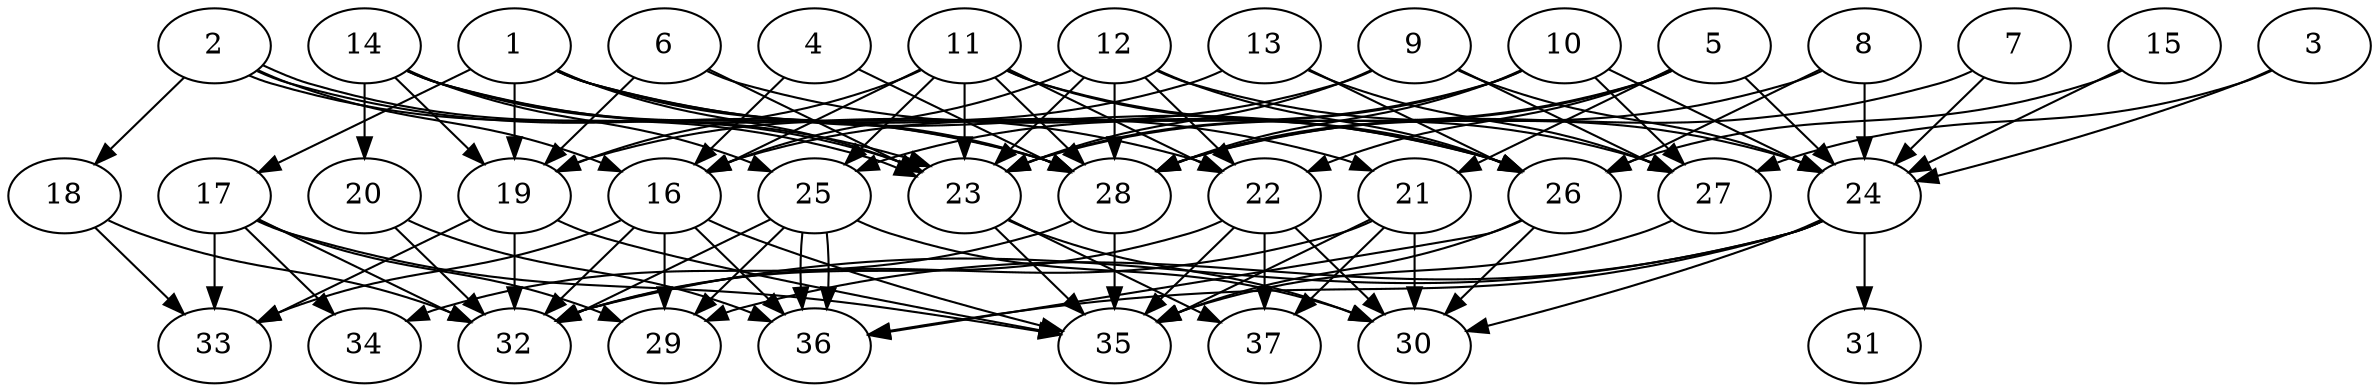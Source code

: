 // DAG (tier=3-complex, mode=compute, n=37, ccr=0.464, fat=0.714, density=0.742, regular=0.363, jump=0.305, mindata=1048576, maxdata=16777216)
// DAG automatically generated by daggen at Sun Aug 24 16:33:35 2025
// /home/ermia/Project/Environments/daggen/bin/daggen --dot --ccr 0.464 --fat 0.714 --regular 0.363 --density 0.742 --jump 0.305 --mindata 1048576 --maxdata 16777216 -n 37 
digraph G {
  1 [size="3032655538764920320", alpha="0.12", expect_size="1516327769382460160"]
  1 -> 17 [size ="1770035513131008"]
  1 -> 19 [size ="1770035513131008"]
  1 -> 21 [size ="1770035513131008"]
  1 -> 23 [size ="1770035513131008"]
  1 -> 26 [size ="1770035513131008"]
  1 -> 28 [size ="1770035513131008"]
  2 [size="3237672289719761764352", alpha="0.02", expect_size="1618836144859880882176"]
  2 -> 16 [size ="1750835105103872"]
  2 -> 18 [size ="1750835105103872"]
  2 -> 23 [size ="1750835105103872"]
  2 -> 23 [size ="1750835105103872"]
  2 -> 28 [size ="1750835105103872"]
  3 [size="666184023451983937536", alpha="0.07", expect_size="333092011725991968768"]
  3 -> 24 [size ="610219566563328"]
  3 -> 27 [size ="610219566563328"]
  4 [size="37752384275427328", alpha="0.09", expect_size="18876192137713664"]
  4 -> 16 [size ="1319542835904512"]
  4 -> 28 [size ="1319542835904512"]
  5 [size="25882642357434664", alpha="0.13", expect_size="12941321178717332"]
  5 -> 21 [size ="787495012794368"]
  5 -> 22 [size ="787495012794368"]
  5 -> 23 [size ="787495012794368"]
  5 -> 24 [size ="787495012794368"]
  5 -> 28 [size ="787495012794368"]
  6 [size="2515313953393852022784", alpha="0.19", expect_size="1257656976696926011392"]
  6 -> 19 [size ="1479624294924288"]
  6 -> 23 [size ="1479624294924288"]
  6 -> 26 [size ="1479624294924288"]
  7 [size="4761037772326172", alpha="0.00", expect_size="2380518886163086"]
  7 -> 24 [size ="265326436548608"]
  7 -> 28 [size ="265326436548608"]
  8 [size="2779146761334161408000", alpha="0.14", expect_size="1389573380667080704000"]
  8 -> 24 [size ="1581360821043200"]
  8 -> 26 [size ="1581360821043200"]
  8 -> 28 [size ="1581360821043200"]
  9 [size="3926017546849658880", alpha="0.13", expect_size="1963008773424829440"]
  9 -> 16 [size ="1482745393971200"]
  9 -> 23 [size ="1482745393971200"]
  9 -> 24 [size ="1482745393971200"]
  9 -> 27 [size ="1482745393971200"]
  10 [size="131895858598420414464", alpha="0.15", expect_size="65947929299210207232"]
  10 -> 23 [size ="207289558499328"]
  10 -> 24 [size ="207289558499328"]
  10 -> 25 [size ="207289558499328"]
  10 -> 27 [size ="207289558499328"]
  10 -> 28 [size ="207289558499328"]
  11 [size="382844423929283477504", alpha="0.03", expect_size="191422211964641738752"]
  11 -> 16 [size ="421798344654848"]
  11 -> 19 [size ="421798344654848"]
  11 -> 22 [size ="421798344654848"]
  11 -> 23 [size ="421798344654848"]
  11 -> 25 [size ="421798344654848"]
  11 -> 26 [size ="421798344654848"]
  11 -> 27 [size ="421798344654848"]
  11 -> 28 [size ="421798344654848"]
  12 [size="7811873873200948", alpha="0.16", expect_size="3905936936600474"]
  12 -> 16 [size ="197972524531712"]
  12 -> 22 [size ="197972524531712"]
  12 -> 23 [size ="197972524531712"]
  12 -> 24 [size ="197972524531712"]
  12 -> 26 [size ="197972524531712"]
  12 -> 28 [size ="197972524531712"]
  13 [size="7092354764387764", alpha="0.16", expect_size="3546177382193882"]
  13 -> 19 [size ="10391547543552"]
  13 -> 26 [size ="10391547543552"]
  13 -> 27 [size ="10391547543552"]
  14 [size="2947281408189022720", alpha="0.05", expect_size="1473640704094511360"]
  14 -> 19 [size ="2143190828187648"]
  14 -> 20 [size ="2143190828187648"]
  14 -> 22 [size ="2143190828187648"]
  14 -> 23 [size ="2143190828187648"]
  14 -> 25 [size ="2143190828187648"]
  14 -> 28 [size ="2143190828187648"]
  15 [size="1190530178110118912", alpha="0.07", expect_size="595265089055059456"]
  15 -> 24 [size ="745481575596032"]
  15 -> 26 [size ="745481575596032"]
  16 [size="70191899393041232", alpha="0.11", expect_size="35095949696520616"]
  16 -> 29 [size ="1390110868242432"]
  16 -> 32 [size ="1390110868242432"]
  16 -> 33 [size ="1390110868242432"]
  16 -> 35 [size ="1390110868242432"]
  16 -> 36 [size ="1390110868242432"]
  17 [size="27827165154631540", alpha="0.17", expect_size="13913582577315770"]
  17 -> 29 [size ="915531074895872"]
  17 -> 32 [size ="915531074895872"]
  17 -> 33 [size ="915531074895872"]
  17 -> 34 [size ="915531074895872"]
  17 -> 35 [size ="915531074895872"]
  18 [size="489194966574136960", alpha="0.02", expect_size="244597483287068480"]
  18 -> 32 [size ="1248969812344832"]
  18 -> 33 [size ="1248969812344832"]
  19 [size="3375388814930111102976", alpha="0.03", expect_size="1687694407465055551488"]
  19 -> 32 [size ="1800138242654208"]
  19 -> 33 [size ="1800138242654208"]
  19 -> 35 [size ="1800138242654208"]
  20 [size="13001352475064824", alpha="0.06", expect_size="6500676237532412"]
  20 -> 32 [size ="230770815795200"]
  20 -> 36 [size ="230770815795200"]
  21 [size="483829467550650", alpha="0.20", expect_size="241914733775325"]
  21 -> 30 [size ="15975265075200"]
  21 -> 32 [size ="15975265075200"]
  21 -> 35 [size ="15975265075200"]
  21 -> 37 [size ="15975265075200"]
  22 [size="73954793329685104", alpha="0.06", expect_size="36977396664842552"]
  22 -> 30 [size ="1376967723057152"]
  22 -> 32 [size ="1376967723057152"]
  22 -> 35 [size ="1376967723057152"]
  22 -> 37 [size ="1376967723057152"]
  23 [size="430188896759599296", alpha="0.01", expect_size="215094448379799648"]
  23 -> 30 [size ="248797020028928"]
  23 -> 35 [size ="248797020028928"]
  23 -> 37 [size ="248797020028928"]
  24 [size="199478076532938768384", alpha="0.18", expect_size="99739038266469384192"]
  24 -> 29 [size ="273119956697088"]
  24 -> 30 [size ="273119956697088"]
  24 -> 31 [size ="273119956697088"]
  24 -> 32 [size ="273119956697088"]
  24 -> 36 [size ="273119956697088"]
  25 [size="51189780721984077824", alpha="0.18", expect_size="25594890360992038912"]
  25 -> 29 [size ="110292377796608"]
  25 -> 30 [size ="110292377796608"]
  25 -> 32 [size ="110292377796608"]
  25 -> 36 [size ="110292377796608"]
  25 -> 36 [size ="110292377796608"]
  26 [size="2584213635820641280", alpha="0.15", expect_size="1292106817910320640"]
  26 -> 30 [size ="1767355763916800"]
  26 -> 35 [size ="1767355763916800"]
  26 -> 36 [size ="1767355763916800"]
  27 [size="1629159829754094", alpha="0.08", expect_size="814579914877047"]
  27 -> 35 [size ="67563895652352"]
  28 [size="40079214984573222912", alpha="0.03", expect_size="20039607492286611456"]
  28 -> 34 [size ="93692060762112"]
  28 -> 35 [size ="93692060762112"]
  29 [size="124400959488000000000", alpha="0.00", expect_size="62200479744000000000"]
  30 [size="1239506174845904384", alpha="0.17", expect_size="619753087422952192"]
  31 [size="4565888860104870068224", alpha="0.06", expect_size="2282944430052435034112"]
  32 [size="56610868751572784", alpha="0.19", expect_size="28305434375786392"]
  33 [size="174754757255473760", alpha="0.06", expect_size="87377378627736880"]
  34 [size="409010228712938930176", alpha="0.10", expect_size="204505114356469465088"]
  35 [size="6656763026198336", alpha="0.06", expect_size="3328381513099168"]
  36 [size="64292842609154048", alpha="0.01", expect_size="32146421304577024"]
  37 [size="15352184113239244", alpha="0.18", expect_size="7676092056619622"]
}
